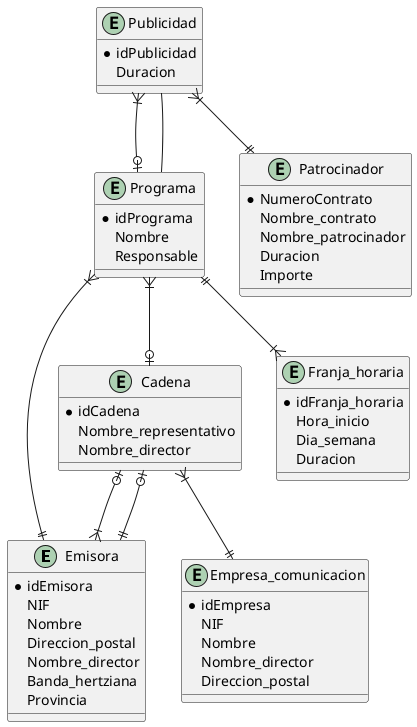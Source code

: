@startuml Radio

entity Emisora {
  *idEmisora
  NIF
  Nombre
  Direccion_postal
  Nombre_director
  Banda_hertziana
  Provincia
}

entity Cadena {
  *idCadena
  Nombre_representativo
  Nombre_director
}

entity Programa {
  *idPrograma
  Nombre
  Responsable 
}

entity Franja_horaria {
  *idFranja_horaria
  Hora_inicio
  Dia_semana
  Duracion
}

entity Empresa_comunicacion {
  *idEmpresa
  NIF
  Nombre
  Nombre_director
  Direccion_postal
}

entity Publicidad {
  *idPublicidad
  Duracion
}

entity Patrocinador {
  *NumeroContrato
  Nombre_contrato
  Nombre_patrocinador
  Duracion
  Importe
}

Cadena |o--|{ Emisora
Cadena |o--|| Emisora
Cadena }|--|| Empresa_comunicacion
Programa ||--|{ Franja_horaria
Programa }|--|| Emisora
Programa }|--o| Cadena
Publicidad }|--|| Patrocinador
Publicidad }|--o| Programa
Publicidad -- Programa
@enduml